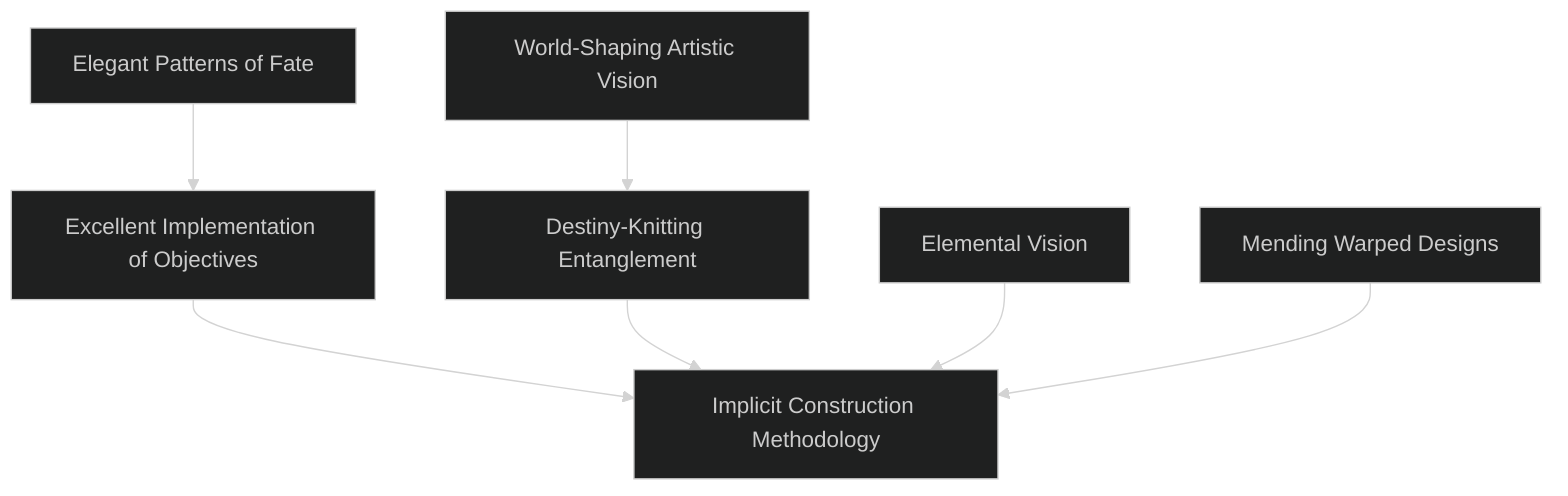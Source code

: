 ---
config:
  theme: dark
---
flowchart TD

    elegant_patterns_of_fate[Elegant Patterns of Fate]
    click elegant_patterns_of_fate callback "
        Elegant Patterns of Fate<br>
        <br>
        Cost: 2 motes per die<br>
        Duration: Instant<br>
        Type: Supplemental<br>
        Minimum Craft: 2<br>
        Minimum Essence: 2<br>
        Prerequisite Charms: None<br>
        <br>
        Sidereals can normally use an Intelligence + Craft
        (Fate) roll to design aesthetic weaves of events and
        circumstance that appeal to the various planning committees
        as means for untangling the snarls in the Loom
        of Fate. However, shaping these weaves so that they still
        further the character's personal goals, by the time everyone
        involved sets their stamp on the project, requires a
        supernatural insight into the bureaucracy of Heaven.
        This Charm provides that insight.<br>
        Elegant Patterns of Fate adds up to the character's
        Essence in dice to the Craft roll and allows the result to
        steer the course of events. This uses the normal rules for
        using Craft to plan projects. The character literally
        designs a blueprint for the future. The difficulty depends
        on the scale and precision of the design. The number of
        successes provides a rough measure of its quality and
        robustness. Each success represents one horrible fluke,
        one heroic effort to escape the web of fate or one clash
        with the efforts of the Yozis or Malfeans that the
        character's plan endures.<br>
        Many such designs go into any given day's fate. A
        number of Sidereal Exalted have this Charm. Spirits
        with the Creation of Perfection Charm (see Games of
        Divinity, p. 127) can also compete at the destiny-
        designing game. Treat the relevant rolls as explicitly
        opposed but only to see what happens when two plans
        conflict. For example, if one plan focuses on the death of
        Cathak Cainan of House Cathak and the transfer of his
        power to his son, while another relies on Cainan's
        support for a joint venture with House V'neef, the
        opposed roll decides whether he lives or dies. However,
        even if he lives, his power likely drifts into his son's
        hands. Even if he dies, House Cathak probably supports
        the joint venture.<br>
        Members of the Eclipse and Moonshadow Castes can
        learn this Charm, but it does them no good unless some-
        one submits their proposals to the Bureau of Destiny.
        "

    excellent_implementation_of_objectives[Excellent Implementation of Objectives]
    elegant_patterns_of_fate --> excellent_implementation_of_objectives
    click excellent_implementation_of_objectives callback "
        Excellent Implementation of Objectives<br>
        <br>
        Cost: 8 motes + 1 mote per target number reduction<br>
        Duration: Varies<br>
        Type: Supplemental<br>
        Minimum Craft: 3<br>
        Minimum Essence: 2<br>
        Prerequisite Charms: Elegant Patterns of Fate<br>
        <br>
        Having planned some work of mundane or magical
        craftsmanship, the character weaves that plan into the
        more general design for the world. This ensures a swift
        and precise implementation. The Charm can reduce the
        target number of the final Dexterity + Craft or Intelligence
        + Craft roll. Also, the Sidereal divides the required
        construction time by her Essence.
        "

    world_shaping_artistic_vision[World-Shaping Artistic Vision]
    click world_shaping_artistic_vision callback "
        World-Shaping Artistic Vision<br>
        <br>
        Cost: None<br>
        Duration: Permanent<br>
        Type: Special<br>
        Minimum Craft: 2<br>
        Minimum Essence: 2<br>
        Prerequisite Charms: None<br>
        <br>
        Characters with this Charm develop skill in manipulating
        fate in a specific, personal fashion. Each
        purchase of this Charm creates a circumstance — with
        the same breadth as a specialty - during which she
        automatically reduces the target number of all her ac-
        tions by 1. The character can purchase this Charm up to
        three times, applying it to the same circumstance or to a
        new one each time. There is no cost to use this Charm's
        effects - learning this Charm simply enhances the
        Exalt's capabilities.<br>
        A Sidereal's appearance often shifts subtly as she
        develops this Charm. For example, a character with a
        specialty at fate alteration &quot;In Cities&quot; becomes more
        urbane. A character who specializes in using fate &quot; Against
        Demons&quot; develops a martial appearance. A gleam in her
        Maiden's color may skate down the starmetal of her
        sword when a demon's presence is revealed.
        "

    destiny_knitting_entanglement[Destiny-Knitting Entanglement]
    world_shaping_artistic_vision --> destiny_knitting_entanglement
    click destiny_knitting_entanglement callback "
        Destiny-Knitting Entanglement<br>
        <br>
        Cost: 2 motes<br>
        Duration: Instant<br>
        Type: Reflexive<br>
        Minimum Craft: 3<br>
        Minimum Essence: 2<br>
        Prerequisite Charms: World-Shaping Artistic Vision<br>
        <br>
        The character can intertwine the fate of objects
        with her own, binding to her a total number of objects no
        greater than her Craft (Fate) score. To bind an object,
        she must handle it for an hour. This has no cost. After-
        ward, at any time, she can spend 2 motes of Essence to
        learn a general description of the object's circumstances
        - information on the order of &quot;in a guarded vault in a
        rich man's house in the Scavenger Lands&quot; or &quot;traveling
        through the Wyld in the hands of a Lunar Exalt.&quot; Given
        basic knowledge of its situation, she can instead spend 2
        Essence to call it back into her hands, describing a
        reasonable method by which fate could bring it closer to
        her. For example, &quot;one of the guards decides he must
        have it for his own, steals it and flees the city to avoid
        retribution.&quot; This might not work, but something hap-
        pens. If the guards are incorruptible, one experiences a
        strong temptation. An incompetent guard might steal it
        but get caught. If the character tries often enough,
        though, she eventually succeeds. She can freely release
        the binding on an object that no longer interests her.<br>
        In combat, the character can use this Charm and a
        stunt to recall a lost weapon or object into her hands. For
        example, a stumbling enemy might kick her daiklave back
        into her grasp, or a bracer fallen over a cliff might rise back
        up on a hybroc's head even as the character dives for it.
        "

    elemental_vision[Elemental Vision]
    click elemental_vision callback "
        Elemental Vision<br>
        <br>
        Cost: None<br>
        Duration: Permanent<br>
        Type: Special<br>
        Minimum Craft: 2<br>
        Minimum Essence: 2<br>
        Prerequisite Charms: None<br>
        <br>
        Each Maiden has an elemental association. The
        character learns to manipulate this element, automatically
        reducing the target number for all dealings with
        appropriate spirits and elementals by 2 and with appropriate
        Dragon-Blooded by 1. Chosen of Journeys reduce
        their target number for dealings with air. For Serenity,
        this applies to wood; for Battles, fire; for Secrets, water;
        and for Endings, earth. There is no cost to use this
        Charm's effects — learning this Charm simply enhances
        the Exalt's capabilities. Learning this Charm requires
        the relevant Maiden's approval.
        "

    mending_warped_designs[Mending Warped Designs]
    click mending_warped_designs callback "
        Mending Warped Designs<br>
        <br>
        Cost: 5 motes<br>
        Duration: Instant<br>
        Type: Simple<br>
        Minimum Craft: 3<br>
        Minimum Essence: 2<br>
        Prerequisite Charms: None<br>
        <br>
        The character can patch damage to the local pattern
        of fate. The Sidereal's player rolls Dexterity + Craft
        (Fate). Each success heals one health level that the
        target lost to a creature or effect of Malfeas, the Underworld
        or the Wyld. Alternately, success can heal minor
        debilitating effects caused by such creatures, requiring
        one success for each mote of Essence spent on that harm.
        Thus, three successes can break a demon's Possession
        Charm, while 60 successes can heal a region wounded by
        a Deathlord's Rain of Doom.<br>
        This Charm has a limited ability to counter the
        direct effects of the Wyld. Five successes can cleanse a
        Wyld pox (see Exalted, p. 280). Twenty successes can
        remove a stronger Wyld mutation or Taint. Fifty successes
        can cleanse a small region within Creation of
        Wyld influence.<br>
        This Charm does not permit extended rolls, but
        multiple Sidereal Exalted can apply it in the same turn,
        adding their successes. Sidereal Exalted may always use
        their Valor with this Charm.
        "

    implicit_construction_methodology[Implicit Construction Methodology]
    excellent_implementation_of_objectives --> implicit_construction_methodology
    destiny_knitting_entanglement --> implicit_construction_methodology
    elemental_vision --> implicit_construction_methodology
    mending_warped_designs --> implicit_construction_methodology
    click implicit_construction_methodology callback "
        Implicit Construction Methodology<br>
        <br>
        Cost: 20 motes, 1 Willpower, 1 health level<br>
        Duration: Varies<br>
        Type: Simple<br>
        Minimum Craft: 4<br>
        Minimum Essence: 4<br>
        Prerequisite Charms: Excellent Implementation<br>
        <br>
        of Objectives, Destiny-Knitting Entanglement, Elemental
        Vision, Mending Warped Designs
        This Charm uses a long prayer strip marked with the
        scripture of Lover and Maiden. Having planned construction
        of some item and evaluated the available
        materials, the character twists the prayer strip and binds
        it around his wrists. It transforms into a band of cold blue
        light, slowly twisting and slithering around the bound
        extremities. The Sidereal suffers a +2 difficulty penalty
        to actions using his hands for the duration of this Charm.
        This Charm extends the Excellent Implementation
        of Objectives Charm. Instead of encouraging the swift
        implementation of the Exalt's design through fate, destiny
        literally constructs the object for him as it ticks,
        second by second, into the world. Ignoring the normal
        mechanisms by which things happen, the components of
        the design assemble and mold themselves, needing no
        direct intervention. The process takes a scene for mun-
        dane construction, a day for works involving the Magical
        Materials and a month for massive projects such as
        Manses and artifact ships. This Charm does not allow
        the Exalt to work with moonsilver.<br>
        The character automatically receives a perfect suc-
        cess on his Craft pool for building the item: All dice come
        up successes. In addition, all extra successes from the
        planning phase carry over as additional successes on the
        Craft roll. However, this form of Craft is not an extended
        action. The character cannot achieve any further successes
        through additional uses of this Charm or by making
        Craft rolls. Also, the Charm only shapes what is present.
        The character must procure the materials to be fabricated.<br>
        The character must have both the relevant Craft
        and Craft (Fate) at 4 or higher to use this Charm.
        Sidereal Exalted may always use their Compassion with
        this Charm.
        "